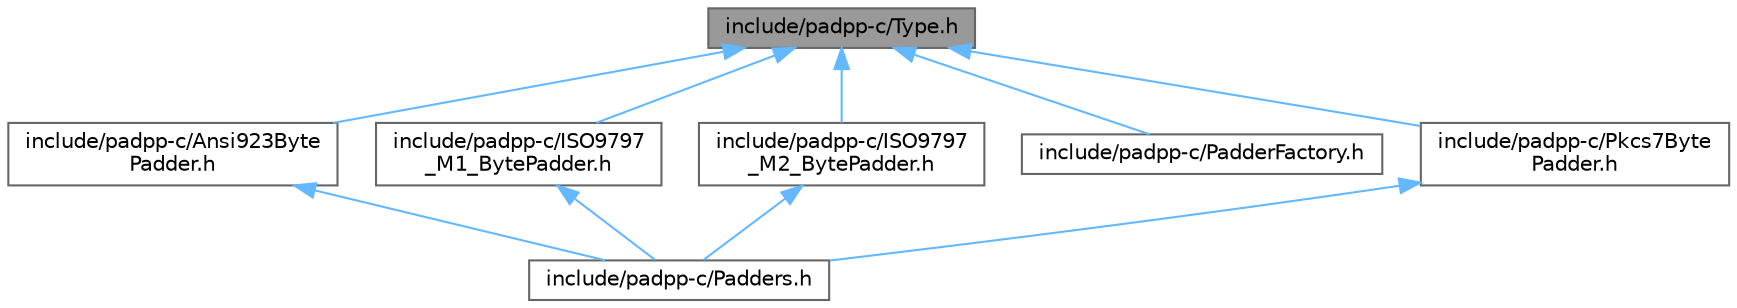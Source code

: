 digraph "include/padpp-c/Type.h"
{
 // LATEX_PDF_SIZE
  bgcolor="transparent";
  edge [fontname=Helvetica,fontsize=10,labelfontname=Helvetica,labelfontsize=10];
  node [fontname=Helvetica,fontsize=10,shape=box,height=0.2,width=0.4];
  Node1 [id="Node000001",label="include/padpp-c/Type.h",height=0.2,width=0.4,color="gray40", fillcolor="grey60", style="filled", fontcolor="black",tooltip=" "];
  Node1 -> Node2 [id="edge1_Node000001_Node000002",dir="back",color="steelblue1",style="solid",tooltip=" "];
  Node2 [id="Node000002",label="include/padpp-c/Ansi923Byte\lPadder.h",height=0.2,width=0.4,color="grey40", fillcolor="white", style="filled",URL="$d8/ddd/padpp-c_2Ansi923BytePadder_8h.html",tooltip="C API for ANSI X9.23 padding padder in padpp."];
  Node2 -> Node3 [id="edge2_Node000002_Node000003",dir="back",color="steelblue1",style="solid",tooltip=" "];
  Node3 [id="Node000003",label="include/padpp-c/Padders.h",height=0.2,width=0.4,color="grey40", fillcolor="white", style="filled",URL="$d8/da6/padpp-c_2Padders_8h.html",tooltip=" "];
  Node1 -> Node4 [id="edge3_Node000001_Node000004",dir="back",color="steelblue1",style="solid",tooltip=" "];
  Node4 [id="Node000004",label="include/padpp-c/ISO9797\l_M1_BytePadder.h",height=0.2,width=0.4,color="grey40", fillcolor="white", style="filled",URL="$dd/d27/padpp-c_2ISO9797__M1__BytePadder_8h.html",tooltip="C API for ISO/IEC 9797-1 Padding Method 1 (M1) padder in padpp."];
  Node4 -> Node3 [id="edge4_Node000004_Node000003",dir="back",color="steelblue1",style="solid",tooltip=" "];
  Node1 -> Node5 [id="edge5_Node000001_Node000005",dir="back",color="steelblue1",style="solid",tooltip=" "];
  Node5 [id="Node000005",label="include/padpp-c/ISO9797\l_M2_BytePadder.h",height=0.2,width=0.4,color="grey40", fillcolor="white", style="filled",URL="$de/d31/padpp-c_2ISO9797__M2__BytePadder_8h.html",tooltip="C API for ISO/IEC 9797-2 Padding Method 2 (M2) padder in padpp."];
  Node5 -> Node3 [id="edge6_Node000005_Node000003",dir="back",color="steelblue1",style="solid",tooltip=" "];
  Node1 -> Node6 [id="edge7_Node000001_Node000006",dir="back",color="steelblue1",style="solid",tooltip=" "];
  Node6 [id="Node000006",label="include/padpp-c/PadderFactory.h",height=0.2,width=0.4,color="grey40", fillcolor="white", style="filled",URL="$df/d58/padpp-c_2PadderFactory_8h.html",tooltip="Generic C API padder factory interface for padpp."];
  Node1 -> Node7 [id="edge8_Node000001_Node000007",dir="back",color="steelblue1",style="solid",tooltip=" "];
  Node7 [id="Node000007",label="include/padpp-c/Pkcs7Byte\lPadder.h",height=0.2,width=0.4,color="grey40", fillcolor="white", style="filled",URL="$df/d45/padpp-c_2Pkcs7BytePadder_8h.html",tooltip="C API for PKCS7 padding implementation in padpp."];
  Node7 -> Node3 [id="edge9_Node000007_Node000003",dir="back",color="steelblue1",style="solid",tooltip=" "];
}
